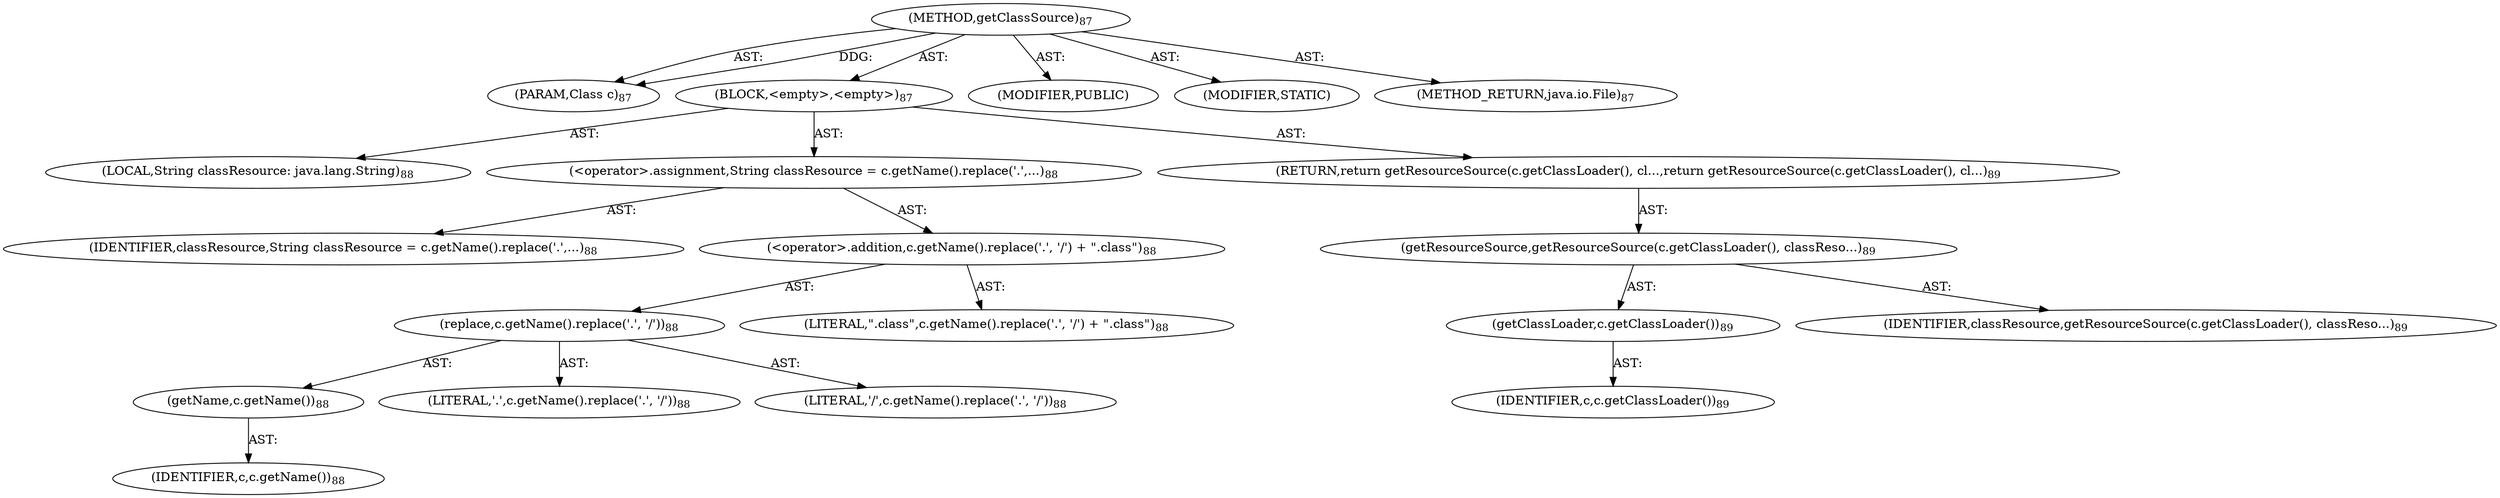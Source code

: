 digraph "getClassSource" {  
"111669149697" [label = <(METHOD,getClassSource)<SUB>87</SUB>> ]
"115964116996" [label = <(PARAM,Class c)<SUB>87</SUB>> ]
"25769803777" [label = <(BLOCK,&lt;empty&gt;,&lt;empty&gt;)<SUB>87</SUB>> ]
"94489280512" [label = <(LOCAL,String classResource: java.lang.String)<SUB>88</SUB>> ]
"30064771073" [label = <(&lt;operator&gt;.assignment,String classResource = c.getName().replace('.',...)<SUB>88</SUB>> ]
"68719476740" [label = <(IDENTIFIER,classResource,String classResource = c.getName().replace('.',...)<SUB>88</SUB>> ]
"30064771074" [label = <(&lt;operator&gt;.addition,c.getName().replace('.', '/') + &quot;.class&quot;)<SUB>88</SUB>> ]
"30064771075" [label = <(replace,c.getName().replace('.', '/'))<SUB>88</SUB>> ]
"30064771076" [label = <(getName,c.getName())<SUB>88</SUB>> ]
"68719476741" [label = <(IDENTIFIER,c,c.getName())<SUB>88</SUB>> ]
"90194313216" [label = <(LITERAL,'.',c.getName().replace('.', '/'))<SUB>88</SUB>> ]
"90194313217" [label = <(LITERAL,'/',c.getName().replace('.', '/'))<SUB>88</SUB>> ]
"90194313218" [label = <(LITERAL,&quot;.class&quot;,c.getName().replace('.', '/') + &quot;.class&quot;)<SUB>88</SUB>> ]
"146028888064" [label = <(RETURN,return getResourceSource(c.getClassLoader(), cl...,return getResourceSource(c.getClassLoader(), cl...)<SUB>89</SUB>> ]
"30064771077" [label = <(getResourceSource,getResourceSource(c.getClassLoader(), classReso...)<SUB>89</SUB>> ]
"30064771078" [label = <(getClassLoader,c.getClassLoader())<SUB>89</SUB>> ]
"68719476742" [label = <(IDENTIFIER,c,c.getClassLoader())<SUB>89</SUB>> ]
"68719476743" [label = <(IDENTIFIER,classResource,getResourceSource(c.getClassLoader(), classReso...)<SUB>89</SUB>> ]
"133143986178" [label = <(MODIFIER,PUBLIC)> ]
"133143986179" [label = <(MODIFIER,STATIC)> ]
"128849018881" [label = <(METHOD_RETURN,java.io.File)<SUB>87</SUB>> ]
  "111669149697" -> "115964116996"  [ label = "AST: "] 
  "111669149697" -> "25769803777"  [ label = "AST: "] 
  "111669149697" -> "133143986178"  [ label = "AST: "] 
  "111669149697" -> "133143986179"  [ label = "AST: "] 
  "111669149697" -> "128849018881"  [ label = "AST: "] 
  "25769803777" -> "94489280512"  [ label = "AST: "] 
  "25769803777" -> "30064771073"  [ label = "AST: "] 
  "25769803777" -> "146028888064"  [ label = "AST: "] 
  "30064771073" -> "68719476740"  [ label = "AST: "] 
  "30064771073" -> "30064771074"  [ label = "AST: "] 
  "30064771074" -> "30064771075"  [ label = "AST: "] 
  "30064771074" -> "90194313218"  [ label = "AST: "] 
  "30064771075" -> "30064771076"  [ label = "AST: "] 
  "30064771075" -> "90194313216"  [ label = "AST: "] 
  "30064771075" -> "90194313217"  [ label = "AST: "] 
  "30064771076" -> "68719476741"  [ label = "AST: "] 
  "146028888064" -> "30064771077"  [ label = "AST: "] 
  "30064771077" -> "30064771078"  [ label = "AST: "] 
  "30064771077" -> "68719476743"  [ label = "AST: "] 
  "30064771078" -> "68719476742"  [ label = "AST: "] 
  "111669149697" -> "115964116996"  [ label = "DDG: "] 
}
